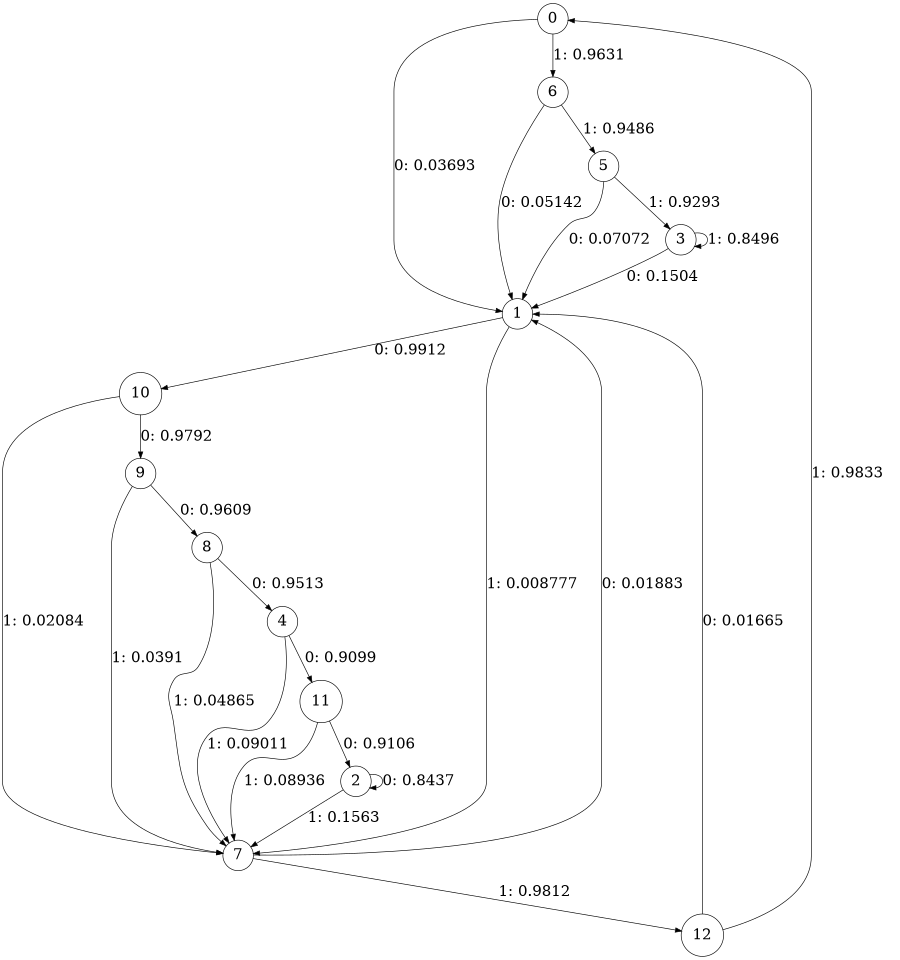 digraph "ch1_face_grouped_df_L9" {
size = "6,8.5";
ratio = "fill";
node [shape = circle];
node [fontsize = 24];
edge [fontsize = 24];
0 -> 1 [label = "0: 0.03693  "];
0 -> 6 [label = "1: 0.9631   "];
1 -> 10 [label = "0: 0.9912   "];
1 -> 7 [label = "1: 0.008777  "];
2 -> 2 [label = "0: 0.8437   "];
2 -> 7 [label = "1: 0.1563   "];
3 -> 1 [label = "0: 0.1504   "];
3 -> 3 [label = "1: 0.8496   "];
4 -> 11 [label = "0: 0.9099   "];
4 -> 7 [label = "1: 0.09011  "];
5 -> 1 [label = "0: 0.07072  "];
5 -> 3 [label = "1: 0.9293   "];
6 -> 1 [label = "0: 0.05142  "];
6 -> 5 [label = "1: 0.9486   "];
7 -> 1 [label = "0: 0.01883  "];
7 -> 12 [label = "1: 0.9812   "];
8 -> 4 [label = "0: 0.9513   "];
8 -> 7 [label = "1: 0.04865  "];
9 -> 8 [label = "0: 0.9609   "];
9 -> 7 [label = "1: 0.0391   "];
10 -> 9 [label = "0: 0.9792   "];
10 -> 7 [label = "1: 0.02084  "];
11 -> 2 [label = "0: 0.9106   "];
11 -> 7 [label = "1: 0.08936  "];
12 -> 1 [label = "0: 0.01665  "];
12 -> 0 [label = "1: 0.9833   "];
}